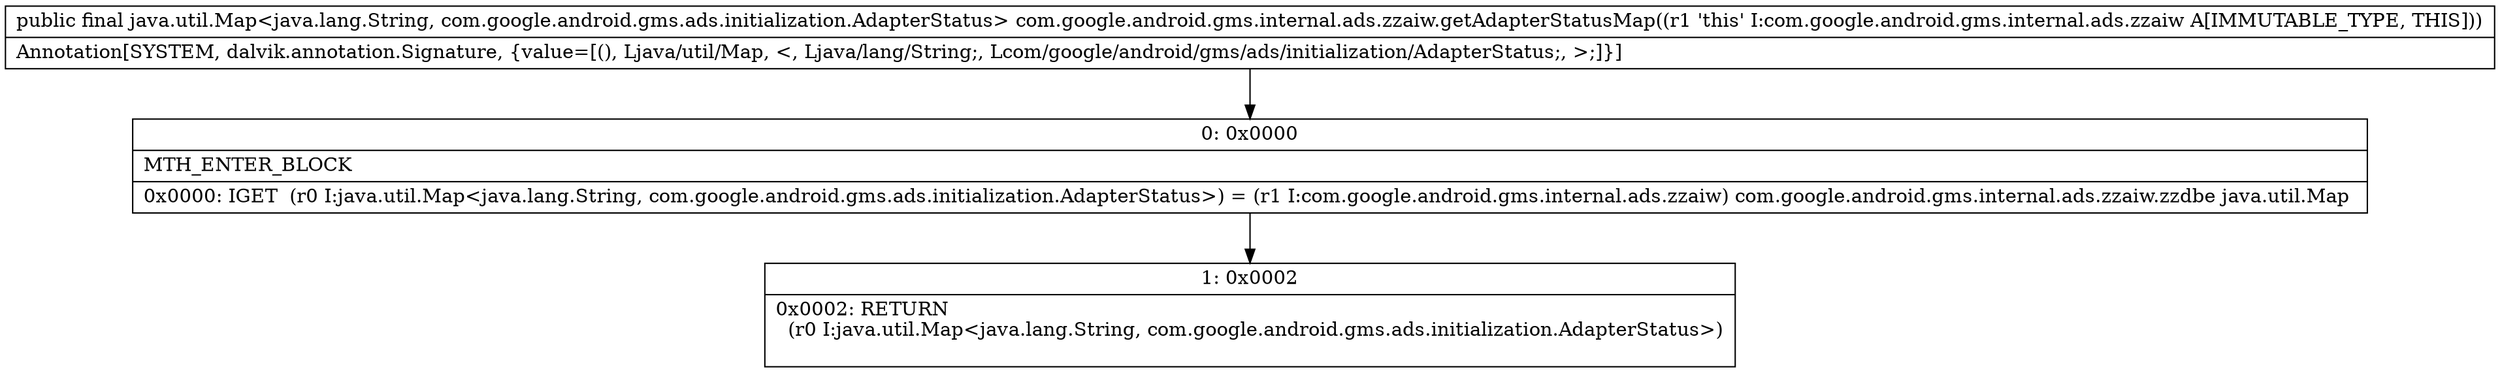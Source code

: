 digraph "CFG forcom.google.android.gms.internal.ads.zzaiw.getAdapterStatusMap()Ljava\/util\/Map;" {
Node_0 [shape=record,label="{0\:\ 0x0000|MTH_ENTER_BLOCK\l|0x0000: IGET  (r0 I:java.util.Map\<java.lang.String, com.google.android.gms.ads.initialization.AdapterStatus\>) = (r1 I:com.google.android.gms.internal.ads.zzaiw) com.google.android.gms.internal.ads.zzaiw.zzdbe java.util.Map \l}"];
Node_1 [shape=record,label="{1\:\ 0x0002|0x0002: RETURN  \l  (r0 I:java.util.Map\<java.lang.String, com.google.android.gms.ads.initialization.AdapterStatus\>)\l \l}"];
MethodNode[shape=record,label="{public final java.util.Map\<java.lang.String, com.google.android.gms.ads.initialization.AdapterStatus\> com.google.android.gms.internal.ads.zzaiw.getAdapterStatusMap((r1 'this' I:com.google.android.gms.internal.ads.zzaiw A[IMMUTABLE_TYPE, THIS]))  | Annotation[SYSTEM, dalvik.annotation.Signature, \{value=[(), Ljava\/util\/Map, \<, Ljava\/lang\/String;, Lcom\/google\/android\/gms\/ads\/initialization\/AdapterStatus;, \>;]\}]\l}"];
MethodNode -> Node_0;
Node_0 -> Node_1;
}

